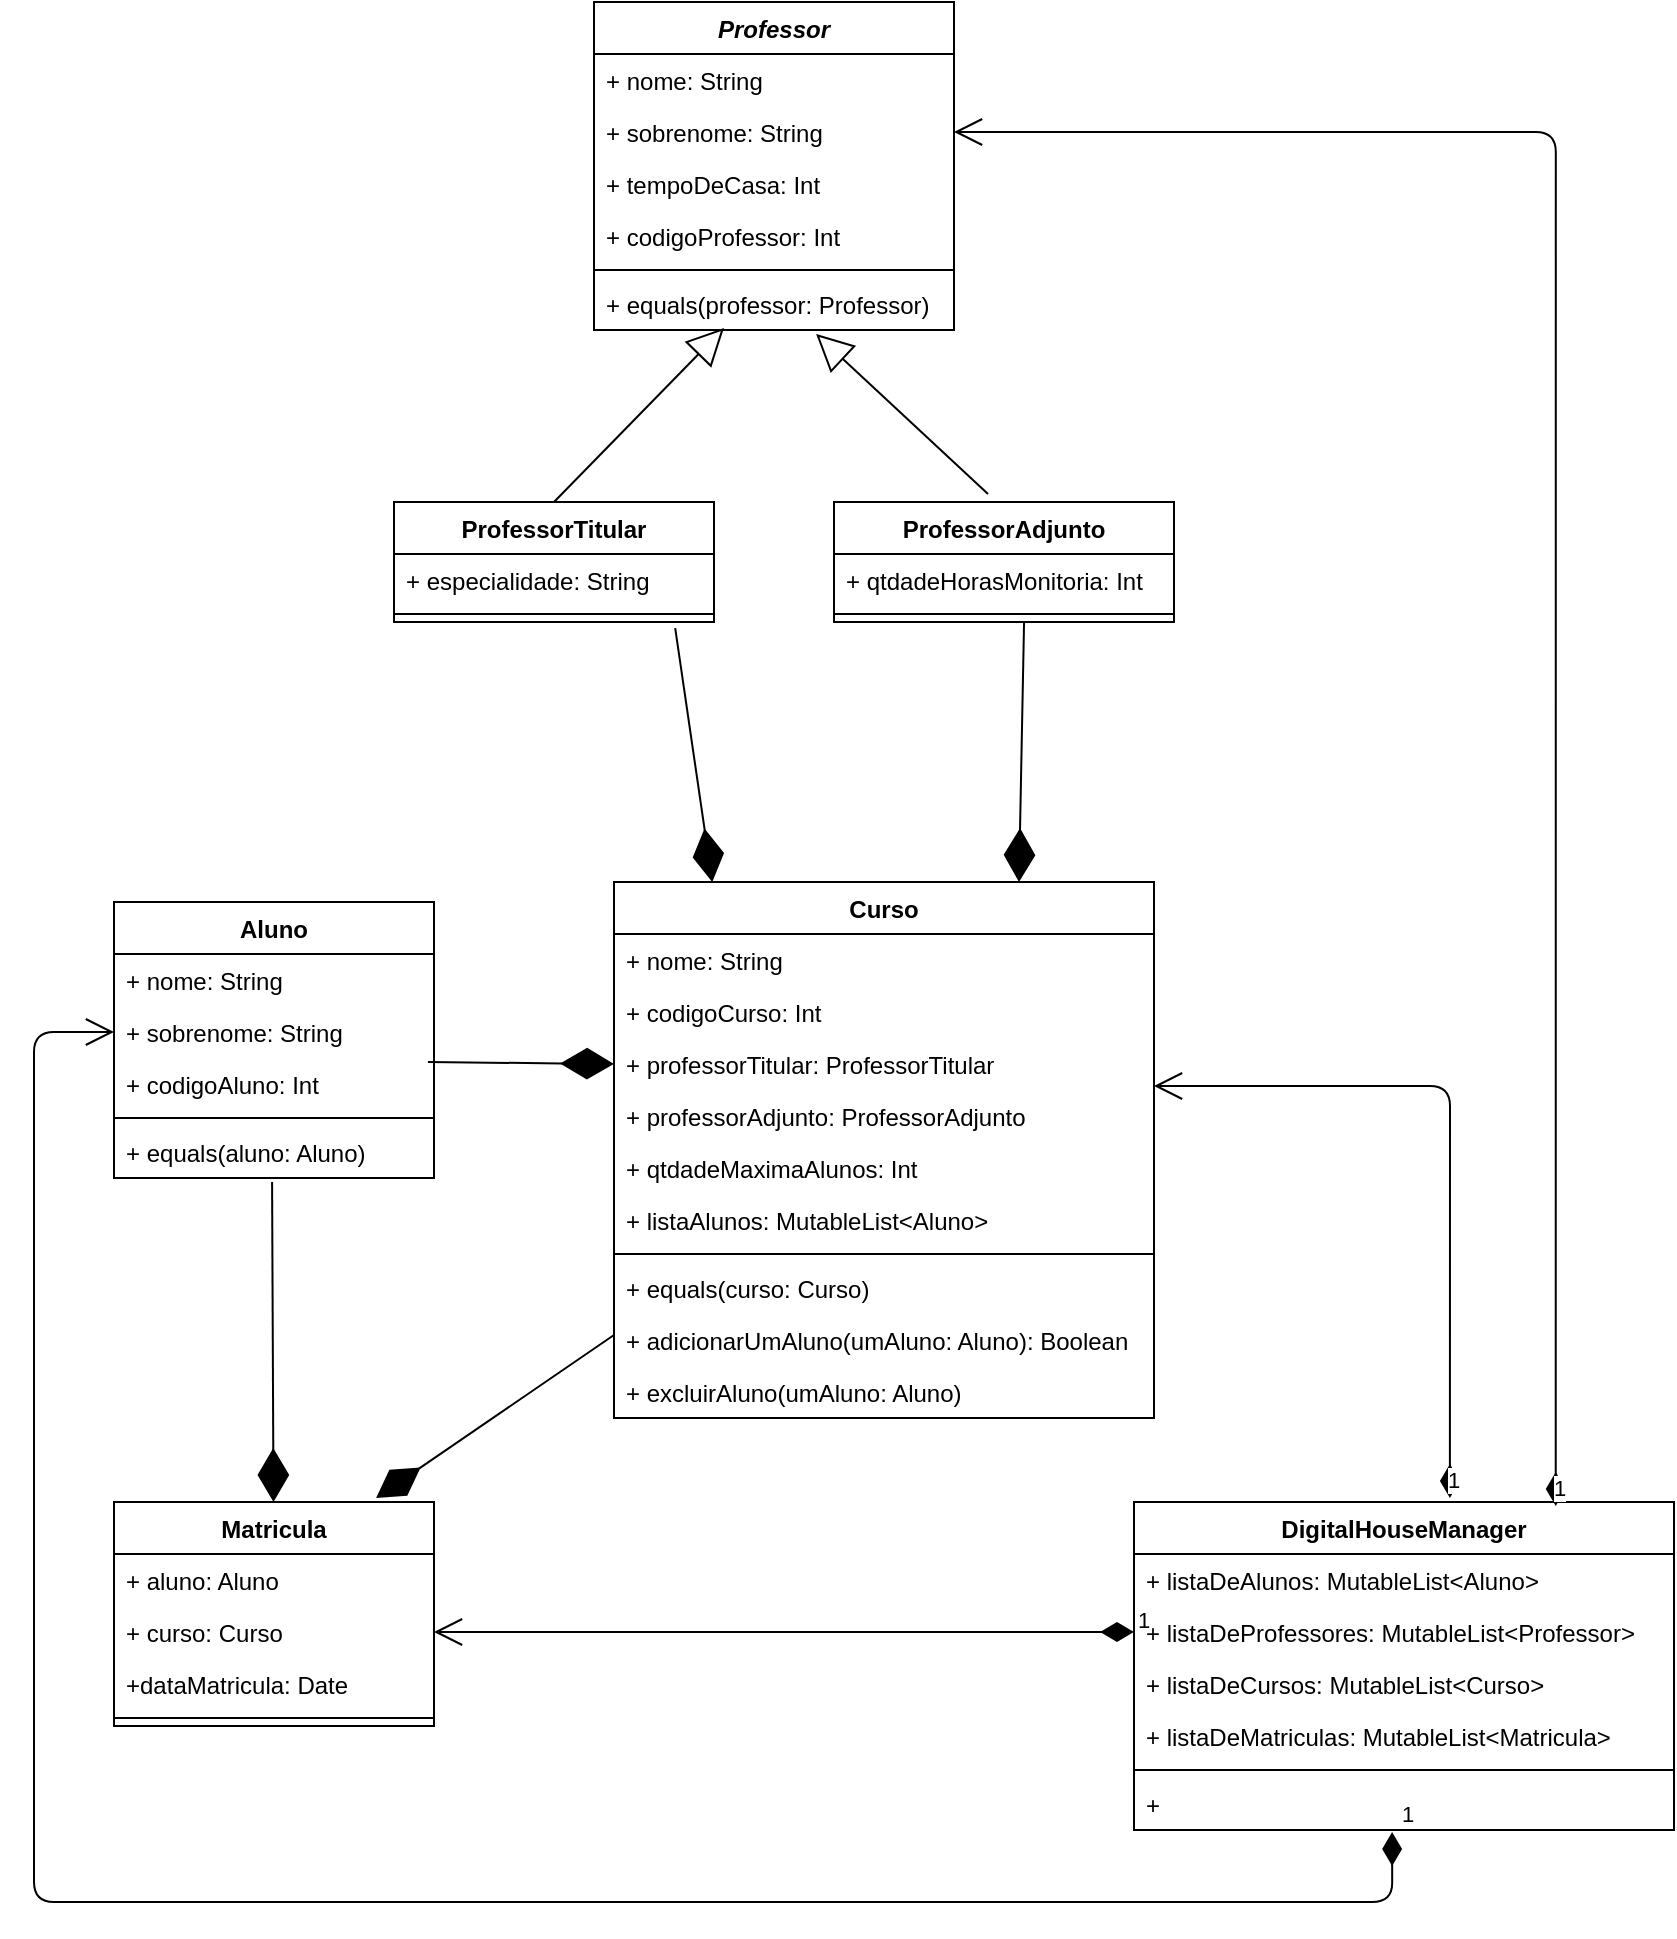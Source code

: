 <mxfile version="13.7.5" type="google"><diagram id="ugdR3I8RinFwlB0lNhH2" name="desafioKotlinUML"><mxGraphModel dx="1102" dy="532" grid="1" gridSize="10" guides="1" tooltips="1" connect="1" arrows="1" fold="1" page="1" pageScale="1" pageWidth="827" pageHeight="1169" math="0" shadow="0"><root><mxCell id="0"/><mxCell id="1" parent="0"/><mxCell id="LlGC_dZ52lj7l7rclLOW-5" value="Professor" style="swimlane;fontStyle=3;align=center;verticalAlign=top;childLayout=stackLayout;horizontal=1;startSize=26;horizontalStack=0;resizeParent=1;resizeParentMax=0;resizeLast=0;collapsible=1;marginBottom=0;" parent="1" vertex="1"><mxGeometry x="330" y="350" width="180" height="164" as="geometry"/></mxCell><mxCell id="LlGC_dZ52lj7l7rclLOW-6" value="+ nome: String" style="text;strokeColor=none;fillColor=none;align=left;verticalAlign=top;spacingLeft=4;spacingRight=4;overflow=hidden;rotatable=0;points=[[0,0.5],[1,0.5]];portConstraint=eastwest;" parent="LlGC_dZ52lj7l7rclLOW-5" vertex="1"><mxGeometry y="26" width="180" height="26" as="geometry"/></mxCell><mxCell id="LlGC_dZ52lj7l7rclLOW-7" value="+ sobrenome: String" style="text;strokeColor=none;fillColor=none;align=left;verticalAlign=top;spacingLeft=4;spacingRight=4;overflow=hidden;rotatable=0;points=[[0,0.5],[1,0.5]];portConstraint=eastwest;" parent="LlGC_dZ52lj7l7rclLOW-5" vertex="1"><mxGeometry y="52" width="180" height="26" as="geometry"/></mxCell><mxCell id="LlGC_dZ52lj7l7rclLOW-11" value="+ tempoDeCasa: Int" style="text;strokeColor=none;fillColor=none;align=left;verticalAlign=top;spacingLeft=4;spacingRight=4;overflow=hidden;rotatable=0;points=[[0,0.5],[1,0.5]];portConstraint=eastwest;" parent="LlGC_dZ52lj7l7rclLOW-5" vertex="1"><mxGeometry y="78" width="180" height="26" as="geometry"/></mxCell><mxCell id="LlGC_dZ52lj7l7rclLOW-8" value="+ codigoProfessor: Int" style="text;strokeColor=none;fillColor=none;align=left;verticalAlign=top;spacingLeft=4;spacingRight=4;overflow=hidden;rotatable=0;points=[[0,0.5],[1,0.5]];portConstraint=eastwest;" parent="LlGC_dZ52lj7l7rclLOW-5" vertex="1"><mxGeometry y="104" width="180" height="26" as="geometry"/></mxCell><mxCell id="LlGC_dZ52lj7l7rclLOW-9" value="" style="line;strokeWidth=1;fillColor=none;align=left;verticalAlign=middle;spacingTop=-1;spacingLeft=3;spacingRight=3;rotatable=0;labelPosition=right;points=[];portConstraint=eastwest;" parent="LlGC_dZ52lj7l7rclLOW-5" vertex="1"><mxGeometry y="130" width="180" height="8" as="geometry"/></mxCell><mxCell id="LlGC_dZ52lj7l7rclLOW-10" value="+ equals(professor: Professor)" style="text;strokeColor=none;fillColor=none;align=left;verticalAlign=top;spacingLeft=4;spacingRight=4;overflow=hidden;rotatable=0;points=[[0,0.5],[1,0.5]];portConstraint=eastwest;" parent="LlGC_dZ52lj7l7rclLOW-5" vertex="1"><mxGeometry y="138" width="180" height="26" as="geometry"/></mxCell><mxCell id="LlGC_dZ52lj7l7rclLOW-16" value="ProfessorAdjunto" style="swimlane;fontStyle=1;align=center;verticalAlign=top;childLayout=stackLayout;horizontal=1;startSize=26;horizontalStack=0;resizeParent=1;resizeParentMax=0;resizeLast=0;collapsible=1;marginBottom=0;" parent="1" vertex="1"><mxGeometry x="450" y="600" width="170" height="60" as="geometry"/></mxCell><mxCell id="LlGC_dZ52lj7l7rclLOW-17" value="+ qtdadeHorasMonitoria: Int" style="text;strokeColor=none;fillColor=none;align=left;verticalAlign=top;spacingLeft=4;spacingRight=4;overflow=hidden;rotatable=0;points=[[0,0.5],[1,0.5]];portConstraint=eastwest;" parent="LlGC_dZ52lj7l7rclLOW-16" vertex="1"><mxGeometry y="26" width="170" height="26" as="geometry"/></mxCell><mxCell id="LlGC_dZ52lj7l7rclLOW-18" value="" style="line;strokeWidth=1;fillColor=none;align=left;verticalAlign=middle;spacingTop=-1;spacingLeft=3;spacingRight=3;rotatable=0;labelPosition=right;points=[];portConstraint=eastwest;" parent="LlGC_dZ52lj7l7rclLOW-16" vertex="1"><mxGeometry y="52" width="170" height="8" as="geometry"/></mxCell><mxCell id="LlGC_dZ52lj7l7rclLOW-22" value="" style="endArrow=block;endSize=16;endFill=0;html=1;exitX=0.5;exitY=0;exitDx=0;exitDy=0;entryX=0.361;entryY=0.962;entryDx=0;entryDy=0;entryPerimeter=0;" parent="1" source="LlGC_dZ52lj7l7rclLOW-12" target="LlGC_dZ52lj7l7rclLOW-10" edge="1"><mxGeometry width="160" relative="1" as="geometry"><mxPoint x="290" y="540" as="sourcePoint"/><mxPoint x="490" y="430" as="targetPoint"/></mxGeometry></mxCell><mxCell id="LlGC_dZ52lj7l7rclLOW-23" value="" style="endArrow=block;endSize=16;endFill=0;html=1;exitX=0.453;exitY=-0.067;exitDx=0;exitDy=0;entryX=0.617;entryY=1.077;entryDx=0;entryDy=0;entryPerimeter=0;exitPerimeter=0;" parent="1" source="LlGC_dZ52lj7l7rclLOW-16" target="LlGC_dZ52lj7l7rclLOW-10" edge="1"><mxGeometry width="160" relative="1" as="geometry"><mxPoint x="290" y="610" as="sourcePoint"/><mxPoint x="386.98" y="523.012" as="targetPoint"/></mxGeometry></mxCell><mxCell id="LlGC_dZ52lj7l7rclLOW-12" value="ProfessorTitular" style="swimlane;fontStyle=1;align=center;verticalAlign=top;childLayout=stackLayout;horizontal=1;startSize=26;horizontalStack=0;resizeParent=1;resizeParentMax=0;resizeLast=0;collapsible=1;marginBottom=0;" parent="1" vertex="1"><mxGeometry x="230" y="600" width="160" height="60" as="geometry"/></mxCell><mxCell id="LlGC_dZ52lj7l7rclLOW-13" value="+ especialidade: String" style="text;strokeColor=none;fillColor=none;align=left;verticalAlign=top;spacingLeft=4;spacingRight=4;overflow=hidden;rotatable=0;points=[[0,0.5],[1,0.5]];portConstraint=eastwest;" parent="LlGC_dZ52lj7l7rclLOW-12" vertex="1"><mxGeometry y="26" width="160" height="26" as="geometry"/></mxCell><mxCell id="LlGC_dZ52lj7l7rclLOW-14" value="" style="line;strokeWidth=1;fillColor=none;align=left;verticalAlign=middle;spacingTop=-1;spacingLeft=3;spacingRight=3;rotatable=0;labelPosition=right;points=[];portConstraint=eastwest;" parent="LlGC_dZ52lj7l7rclLOW-12" vertex="1"><mxGeometry y="52" width="160" height="8" as="geometry"/></mxCell><mxCell id="pKGSvRUE_Ca_7cJMVMGF-1" value="Aluno" style="swimlane;fontStyle=1;align=center;verticalAlign=top;childLayout=stackLayout;horizontal=1;startSize=26;horizontalStack=0;resizeParent=1;resizeParentMax=0;resizeLast=0;collapsible=1;marginBottom=0;" parent="1" vertex="1"><mxGeometry x="90" y="800" width="160" height="138" as="geometry"/></mxCell><mxCell id="pKGSvRUE_Ca_7cJMVMGF-2" value="+ nome: String" style="text;strokeColor=none;fillColor=none;align=left;verticalAlign=top;spacingLeft=4;spacingRight=4;overflow=hidden;rotatable=0;points=[[0,0.5],[1,0.5]];portConstraint=eastwest;" parent="pKGSvRUE_Ca_7cJMVMGF-1" vertex="1"><mxGeometry y="26" width="160" height="26" as="geometry"/></mxCell><mxCell id="pKGSvRUE_Ca_7cJMVMGF-5" value="+ sobrenome: String" style="text;strokeColor=none;fillColor=none;align=left;verticalAlign=top;spacingLeft=4;spacingRight=4;overflow=hidden;rotatable=0;points=[[0,0.5],[1,0.5]];portConstraint=eastwest;" parent="pKGSvRUE_Ca_7cJMVMGF-1" vertex="1"><mxGeometry y="52" width="160" height="26" as="geometry"/></mxCell><mxCell id="pKGSvRUE_Ca_7cJMVMGF-6" value="+ codigoAluno: Int" style="text;strokeColor=none;fillColor=none;align=left;verticalAlign=top;spacingLeft=4;spacingRight=4;overflow=hidden;rotatable=0;points=[[0,0.5],[1,0.5]];portConstraint=eastwest;" parent="pKGSvRUE_Ca_7cJMVMGF-1" vertex="1"><mxGeometry y="78" width="160" height="26" as="geometry"/></mxCell><mxCell id="pKGSvRUE_Ca_7cJMVMGF-3" value="" style="line;strokeWidth=1;fillColor=none;align=left;verticalAlign=middle;spacingTop=-1;spacingLeft=3;spacingRight=3;rotatable=0;labelPosition=right;points=[];portConstraint=eastwest;" parent="pKGSvRUE_Ca_7cJMVMGF-1" vertex="1"><mxGeometry y="104" width="160" height="8" as="geometry"/></mxCell><mxCell id="pKGSvRUE_Ca_7cJMVMGF-4" value="+ equals(aluno: Aluno)" style="text;strokeColor=none;fillColor=none;align=left;verticalAlign=top;spacingLeft=4;spacingRight=4;overflow=hidden;rotatable=0;points=[[0,0.5],[1,0.5]];portConstraint=eastwest;" parent="pKGSvRUE_Ca_7cJMVMGF-1" vertex="1"><mxGeometry y="112" width="160" height="26" as="geometry"/></mxCell><mxCell id="LlGC_dZ52lj7l7rclLOW-29" value="" style="endArrow=diamondThin;endFill=1;endSize=24;html=1;entryX=0.75;entryY=0;entryDx=0;entryDy=0;exitX=0.559;exitY=1;exitDx=0;exitDy=0;exitPerimeter=0;" parent="1" source="LlGC_dZ52lj7l7rclLOW-18" target="VbvfUFDYXYdJ9PcD_KQY-1" edge="1"><mxGeometry width="160" relative="1" as="geometry"><mxPoint x="330" y="750" as="sourcePoint"/><mxPoint x="490" y="750" as="targetPoint"/></mxGeometry></mxCell><mxCell id="LlGC_dZ52lj7l7rclLOW-30" value="" style="endArrow=diamondThin;endFill=1;endSize=24;html=1;entryX=0.182;entryY=0;entryDx=0;entryDy=0;entryPerimeter=0;exitX=0.25;exitY=1;exitDx=0;exitDy=0;" parent="1" target="VbvfUFDYXYdJ9PcD_KQY-1" edge="1"><mxGeometry width="160" relative="1" as="geometry"><mxPoint x="370.6" y="663.02" as="sourcePoint"/><mxPoint x="370.0" y="789.996" as="targetPoint"/></mxGeometry></mxCell><mxCell id="LlGC_dZ52lj7l7rclLOW-31" value="" style="endArrow=diamondThin;endFill=1;endSize=24;html=1;entryX=0;entryY=0.5;entryDx=0;entryDy=0;exitX=0.981;exitY=0.077;exitDx=0;exitDy=0;exitPerimeter=0;" parent="1" source="pKGSvRUE_Ca_7cJMVMGF-6" target="LlGC_dZ52lj7l7rclLOW-25" edge="1"><mxGeometry width="160" relative="1" as="geometry"><mxPoint x="300.6" y="790" as="sourcePoint"/><mxPoint x="300" y="916.976" as="targetPoint"/></mxGeometry></mxCell><mxCell id="DbUz-QXsdvYq7x-U8GXU-7" value="" style="endArrow=diamondThin;endFill=1;endSize=24;html=1;entryX=0.819;entryY=-0.018;entryDx=0;entryDy=0;entryPerimeter=0;" edge="1" parent="1" source="VbvfUFDYXYdJ9PcD_KQY-1" target="DbUz-QXsdvYq7x-U8GXU-1"><mxGeometry width="160" relative="1" as="geometry"><mxPoint x="400" y="1070" as="sourcePoint"/><mxPoint x="610" y="1020" as="targetPoint"/></mxGeometry></mxCell><mxCell id="DbUz-QXsdvYq7x-U8GXU-8" value="" style="endArrow=diamondThin;endFill=1;endSize=24;html=1;exitX=0.494;exitY=1.077;exitDx=0;exitDy=0;exitPerimeter=0;" edge="1" parent="1" source="pKGSvRUE_Ca_7cJMVMGF-4" target="DbUz-QXsdvYq7x-U8GXU-1"><mxGeometry width="160" relative="1" as="geometry"><mxPoint x="204.04" y="969.998" as="sourcePoint"/><mxPoint x="100.0" y="1070.994" as="targetPoint"/></mxGeometry></mxCell><mxCell id="DbUz-QXsdvYq7x-U8GXU-1" value="Matricula" style="swimlane;fontStyle=1;align=center;verticalAlign=top;childLayout=stackLayout;horizontal=1;startSize=26;horizontalStack=0;resizeParent=1;resizeParentMax=0;resizeLast=0;collapsible=1;marginBottom=0;" vertex="1" parent="1"><mxGeometry x="90" y="1100" width="160" height="112" as="geometry"/></mxCell><mxCell id="DbUz-QXsdvYq7x-U8GXU-2" value="+ aluno: Aluno" style="text;strokeColor=none;fillColor=none;align=left;verticalAlign=top;spacingLeft=4;spacingRight=4;overflow=hidden;rotatable=0;points=[[0,0.5],[1,0.5]];portConstraint=eastwest;" vertex="1" parent="DbUz-QXsdvYq7x-U8GXU-1"><mxGeometry y="26" width="160" height="26" as="geometry"/></mxCell><mxCell id="DbUz-QXsdvYq7x-U8GXU-5" value="+ curso: Curso" style="text;strokeColor=none;fillColor=none;align=left;verticalAlign=top;spacingLeft=4;spacingRight=4;overflow=hidden;rotatable=0;points=[[0,0.5],[1,0.5]];portConstraint=eastwest;" vertex="1" parent="DbUz-QXsdvYq7x-U8GXU-1"><mxGeometry y="52" width="160" height="26" as="geometry"/></mxCell><mxCell id="DbUz-QXsdvYq7x-U8GXU-6" value="+dataMatricula: Date" style="text;strokeColor=none;fillColor=none;align=left;verticalAlign=top;spacingLeft=4;spacingRight=4;overflow=hidden;rotatable=0;points=[[0,0.5],[1,0.5]];portConstraint=eastwest;" vertex="1" parent="DbUz-QXsdvYq7x-U8GXU-1"><mxGeometry y="78" width="160" height="26" as="geometry"/></mxCell><mxCell id="DbUz-QXsdvYq7x-U8GXU-3" value="" style="line;strokeWidth=1;fillColor=none;align=left;verticalAlign=middle;spacingTop=-1;spacingLeft=3;spacingRight=3;rotatable=0;labelPosition=right;points=[];portConstraint=eastwest;" vertex="1" parent="DbUz-QXsdvYq7x-U8GXU-1"><mxGeometry y="104" width="160" height="8" as="geometry"/></mxCell><mxCell id="DbUz-QXsdvYq7x-U8GXU-16" value="1" style="endArrow=open;html=1;endSize=12;startArrow=diamondThin;startSize=14;startFill=1;edgeStyle=orthogonalEdgeStyle;align=left;verticalAlign=bottom;exitX=0.585;exitY=-0.012;exitDx=0;exitDy=0;exitPerimeter=0;entryX=1;entryY=-0.077;entryDx=0;entryDy=0;entryPerimeter=0;" edge="1" parent="1" source="DbUz-QXsdvYq7x-U8GXU-9" target="LlGC_dZ52lj7l7rclLOW-26"><mxGeometry x="-1" y="3" relative="1" as="geometry"><mxPoint x="450" y="1070" as="sourcePoint"/><mxPoint x="610" y="1070" as="targetPoint"/></mxGeometry></mxCell><mxCell id="DbUz-QXsdvYq7x-U8GXU-17" value="1" style="endArrow=open;html=1;endSize=12;startArrow=diamondThin;startSize=14;startFill=1;edgeStyle=orthogonalEdgeStyle;align=left;verticalAlign=bottom;exitX=0;exitY=0.5;exitDx=0;exitDy=0;entryX=1;entryY=0.5;entryDx=0;entryDy=0;" edge="1" parent="1" source="DbUz-QXsdvYq7x-U8GXU-13" target="DbUz-QXsdvYq7x-U8GXU-5"><mxGeometry x="-1" y="3" relative="1" as="geometry"><mxPoint x="767.95" y="1188.032" as="sourcePoint"/><mxPoint x="560" y="901.998" as="targetPoint"/></mxGeometry></mxCell><mxCell id="DbUz-QXsdvYq7x-U8GXU-9" value="DigitalHouseManager" style="swimlane;fontStyle=1;align=center;verticalAlign=top;childLayout=stackLayout;horizontal=1;startSize=26;horizontalStack=0;resizeParent=1;resizeParentMax=0;resizeLast=0;collapsible=1;marginBottom=0;" vertex="1" parent="1"><mxGeometry x="600" y="1100" width="270" height="164" as="geometry"/></mxCell><mxCell id="DbUz-QXsdvYq7x-U8GXU-10" value="+ listaDeAlunos: MutableList&lt;Aluno&gt;" style="text;strokeColor=none;fillColor=none;align=left;verticalAlign=top;spacingLeft=4;spacingRight=4;overflow=hidden;rotatable=0;points=[[0,0.5],[1,0.5]];portConstraint=eastwest;" vertex="1" parent="DbUz-QXsdvYq7x-U8GXU-9"><mxGeometry y="26" width="270" height="26" as="geometry"/></mxCell><mxCell id="DbUz-QXsdvYq7x-U8GXU-13" value="+ listaDeProfessores: MutableList&lt;Professor&gt;" style="text;strokeColor=none;fillColor=none;align=left;verticalAlign=top;spacingLeft=4;spacingRight=4;overflow=hidden;rotatable=0;points=[[0,0.5],[1,0.5]];portConstraint=eastwest;" vertex="1" parent="DbUz-QXsdvYq7x-U8GXU-9"><mxGeometry y="52" width="270" height="26" as="geometry"/></mxCell><mxCell id="DbUz-QXsdvYq7x-U8GXU-14" value="+ listaDeCursos: MutableList&lt;Curso&gt;" style="text;strokeColor=none;fillColor=none;align=left;verticalAlign=top;spacingLeft=4;spacingRight=4;overflow=hidden;rotatable=0;points=[[0,0.5],[1,0.5]];portConstraint=eastwest;" vertex="1" parent="DbUz-QXsdvYq7x-U8GXU-9"><mxGeometry y="78" width="270" height="26" as="geometry"/></mxCell><mxCell id="DbUz-QXsdvYq7x-U8GXU-15" value="+ listaDeMatriculas: MutableList&lt;Matricula&gt;" style="text;strokeColor=none;fillColor=none;align=left;verticalAlign=top;spacingLeft=4;spacingRight=4;overflow=hidden;rotatable=0;points=[[0,0.5],[1,0.5]];portConstraint=eastwest;" vertex="1" parent="DbUz-QXsdvYq7x-U8GXU-9"><mxGeometry y="104" width="270" height="26" as="geometry"/></mxCell><mxCell id="DbUz-QXsdvYq7x-U8GXU-11" value="" style="line;strokeWidth=1;fillColor=none;align=left;verticalAlign=middle;spacingTop=-1;spacingLeft=3;spacingRight=3;rotatable=0;labelPosition=right;points=[];portConstraint=eastwest;" vertex="1" parent="DbUz-QXsdvYq7x-U8GXU-9"><mxGeometry y="130" width="270" height="8" as="geometry"/></mxCell><mxCell id="DbUz-QXsdvYq7x-U8GXU-12" value="+ " style="text;strokeColor=none;fillColor=none;align=left;verticalAlign=top;spacingLeft=4;spacingRight=4;overflow=hidden;rotatable=0;points=[[0,0.5],[1,0.5]];portConstraint=eastwest;" vertex="1" parent="DbUz-QXsdvYq7x-U8GXU-9"><mxGeometry y="138" width="270" height="26" as="geometry"/></mxCell><mxCell id="DbUz-QXsdvYq7x-U8GXU-18" value="1" style="endArrow=open;html=1;endSize=12;startArrow=diamondThin;startSize=14;startFill=1;edgeStyle=orthogonalEdgeStyle;align=left;verticalAlign=bottom;exitX=0.781;exitY=0.012;exitDx=0;exitDy=0;exitPerimeter=0;entryX=1;entryY=0.5;entryDx=0;entryDy=0;" edge="1" parent="1" source="DbUz-QXsdvYq7x-U8GXU-9" target="LlGC_dZ52lj7l7rclLOW-7"><mxGeometry x="-1" y="3" relative="1" as="geometry"><mxPoint x="950" y="920" as="sourcePoint"/><mxPoint x="790" y="580" as="targetPoint"/></mxGeometry></mxCell><mxCell id="DbUz-QXsdvYq7x-U8GXU-19" value="1" style="endArrow=open;html=1;endSize=12;startArrow=diamondThin;startSize=14;startFill=1;edgeStyle=orthogonalEdgeStyle;align=left;verticalAlign=bottom;exitX=0.478;exitY=1.038;exitDx=0;exitDy=0;entryX=0;entryY=0.5;entryDx=0;entryDy=0;exitPerimeter=0;" edge="1" parent="1" source="DbUz-QXsdvYq7x-U8GXU-12" target="pKGSvRUE_Ca_7cJMVMGF-5"><mxGeometry x="-1" y="3" relative="1" as="geometry"><mxPoint x="620" y="1280" as="sourcePoint"/><mxPoint x="270" y="1280" as="targetPoint"/><Array as="points"><mxPoint x="729" y="1300"/><mxPoint x="50" y="1300"/><mxPoint x="50" y="865"/></Array></mxGeometry></mxCell><mxCell id="VbvfUFDYXYdJ9PcD_KQY-1" value="Curso" style="swimlane;fontStyle=1;align=center;verticalAlign=top;childLayout=stackLayout;horizontal=1;startSize=26;horizontalStack=0;resizeParent=1;resizeParentMax=0;resizeLast=0;collapsible=1;marginBottom=0;" parent="1" vertex="1"><mxGeometry x="340" y="790" width="270" height="268" as="geometry"/></mxCell><mxCell id="VbvfUFDYXYdJ9PcD_KQY-2" value="+ nome: String" style="text;strokeColor=none;fillColor=none;align=left;verticalAlign=top;spacingLeft=4;spacingRight=4;overflow=hidden;rotatable=0;points=[[0,0.5],[1,0.5]];portConstraint=eastwest;" parent="VbvfUFDYXYdJ9PcD_KQY-1" vertex="1"><mxGeometry y="26" width="270" height="26" as="geometry"/></mxCell><mxCell id="VbvfUFDYXYdJ9PcD_KQY-5" value="+ codigoCurso: Int" style="text;strokeColor=none;fillColor=none;align=left;verticalAlign=top;spacingLeft=4;spacingRight=4;overflow=hidden;rotatable=0;points=[[0,0.5],[1,0.5]];portConstraint=eastwest;" parent="VbvfUFDYXYdJ9PcD_KQY-1" vertex="1"><mxGeometry y="52" width="270" height="26" as="geometry"/></mxCell><mxCell id="LlGC_dZ52lj7l7rclLOW-25" value="+ professorTitular: ProfessorTitular" style="text;strokeColor=none;fillColor=none;align=left;verticalAlign=top;spacingLeft=4;spacingRight=4;overflow=hidden;rotatable=0;points=[[0,0.5],[1,0.5]];portConstraint=eastwest;" parent="VbvfUFDYXYdJ9PcD_KQY-1" vertex="1"><mxGeometry y="78" width="270" height="26" as="geometry"/></mxCell><mxCell id="LlGC_dZ52lj7l7rclLOW-26" value="+ professorAdjunto: ProfessorAdjunto" style="text;strokeColor=none;fillColor=none;align=left;verticalAlign=top;spacingLeft=4;spacingRight=4;overflow=hidden;rotatable=0;points=[[0,0.5],[1,0.5]];portConstraint=eastwest;" parent="VbvfUFDYXYdJ9PcD_KQY-1" vertex="1"><mxGeometry y="104" width="270" height="26" as="geometry"/></mxCell><mxCell id="LlGC_dZ52lj7l7rclLOW-27" value="+ qtdadeMaximaAlunos: Int" style="text;strokeColor=none;fillColor=none;align=left;verticalAlign=top;spacingLeft=4;spacingRight=4;overflow=hidden;rotatable=0;points=[[0,0.5],[1,0.5]];portConstraint=eastwest;" parent="VbvfUFDYXYdJ9PcD_KQY-1" vertex="1"><mxGeometry y="130" width="270" height="26" as="geometry"/></mxCell><mxCell id="LlGC_dZ52lj7l7rclLOW-28" value="+ listaAlunos: MutableList&lt;Aluno&gt;" style="text;strokeColor=none;fillColor=none;align=left;verticalAlign=top;spacingLeft=4;spacingRight=4;overflow=hidden;rotatable=0;points=[[0,0.5],[1,0.5]];portConstraint=eastwest;" parent="VbvfUFDYXYdJ9PcD_KQY-1" vertex="1"><mxGeometry y="156" width="270" height="26" as="geometry"/></mxCell><mxCell id="VbvfUFDYXYdJ9PcD_KQY-3" value="" style="line;strokeWidth=1;fillColor=none;align=left;verticalAlign=middle;spacingTop=-1;spacingLeft=3;spacingRight=3;rotatable=0;labelPosition=right;points=[];portConstraint=eastwest;" parent="VbvfUFDYXYdJ9PcD_KQY-1" vertex="1"><mxGeometry y="182" width="270" height="8" as="geometry"/></mxCell><mxCell id="VbvfUFDYXYdJ9PcD_KQY-4" value="+ equals(curso: Curso)" style="text;strokeColor=none;fillColor=none;align=left;verticalAlign=top;spacingLeft=4;spacingRight=4;overflow=hidden;rotatable=0;points=[[0,0.5],[1,0.5]];portConstraint=eastwest;" parent="VbvfUFDYXYdJ9PcD_KQY-1" vertex="1"><mxGeometry y="190" width="270" height="26" as="geometry"/></mxCell><mxCell id="DbUz-QXsdvYq7x-U8GXU-21" value="+ adicionarUmAluno(umAluno: Aluno): Boolean&#10;&#10;" style="text;strokeColor=none;fillColor=none;align=left;verticalAlign=top;spacingLeft=4;spacingRight=4;overflow=hidden;rotatable=0;points=[[0,0.5],[1,0.5]];portConstraint=eastwest;" vertex="1" parent="VbvfUFDYXYdJ9PcD_KQY-1"><mxGeometry y="216" width="270" height="26" as="geometry"/></mxCell><mxCell id="DbUz-QXsdvYq7x-U8GXU-22" value="+ excluirAluno(umAluno: Aluno)&#10;" style="text;strokeColor=none;fillColor=none;align=left;verticalAlign=top;spacingLeft=4;spacingRight=4;overflow=hidden;rotatable=0;points=[[0,0.5],[1,0.5]];portConstraint=eastwest;" vertex="1" parent="VbvfUFDYXYdJ9PcD_KQY-1"><mxGeometry y="242" width="270" height="26" as="geometry"/></mxCell></root></mxGraphModel></diagram></mxfile>